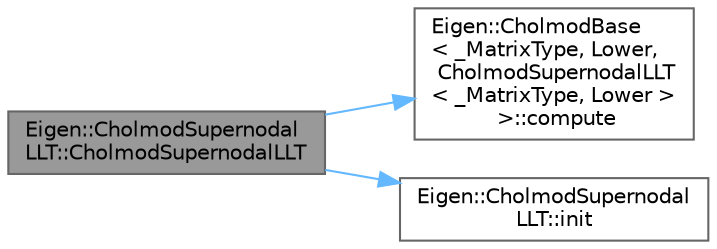 digraph "Eigen::CholmodSupernodalLLT::CholmodSupernodalLLT"
{
 // LATEX_PDF_SIZE
  bgcolor="transparent";
  edge [fontname=Helvetica,fontsize=10,labelfontname=Helvetica,labelfontsize=10];
  node [fontname=Helvetica,fontsize=10,shape=box,height=0.2,width=0.4];
  rankdir="LR";
  Node1 [id="Node000001",label="Eigen::CholmodSupernodal\lLLT::CholmodSupernodalLLT",height=0.2,width=0.4,color="gray40", fillcolor="grey60", style="filled", fontcolor="black",tooltip=" "];
  Node1 -> Node2 [id="edge1_Node000001_Node000002",color="steelblue1",style="solid",tooltip=" "];
  Node2 [id="Node000002",label="Eigen::CholmodBase\l\< _MatrixType, Lower,\l CholmodSupernodalLLT\l\< _MatrixType, Lower \>\l \>::compute",height=0.2,width=0.4,color="grey40", fillcolor="white", style="filled",URL="$class_eigen_1_1_cholmod_base.html#a0f1dd31e16031ca91285db13202ab1eb",tooltip=" "];
  Node1 -> Node3 [id="edge2_Node000001_Node000003",color="steelblue1",style="solid",tooltip=" "];
  Node3 [id="Node000003",label="Eigen::CholmodSupernodal\lLLT::init",height=0.2,width=0.4,color="grey40", fillcolor="white", style="filled",URL="$class_eigen_1_1_cholmod_supernodal_l_l_t.html#a06172bfd8b6408d1291246c0535e1684",tooltip=" "];
}
